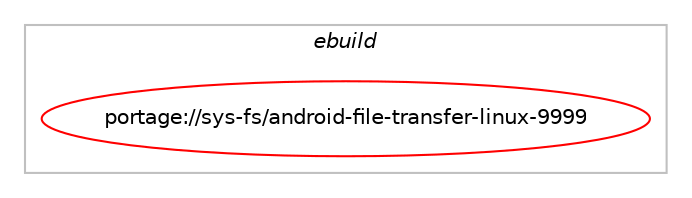 digraph prolog {

# *************
# Graph options
# *************

newrank=true;
concentrate=true;
compound=true;
graph [rankdir=LR,fontname=Helvetica,fontsize=10,ranksep=1.5];#, ranksep=2.5, nodesep=0.2];
edge  [arrowhead=vee];
node  [fontname=Helvetica,fontsize=10];

# **********
# The ebuild
# **********

subgraph cluster_leftcol {
color=gray;
label=<<i>ebuild</i>>;
id [label="portage://sys-fs/android-file-transfer-linux-9999", color=red, width=4, href="../sys-fs/android-file-transfer-linux-9999.svg"];
}

# ****************
# The dependencies
# ****************

subgraph cluster_midcol {
color=gray;
label=<<i>dependencies</i>>;
subgraph cluster_compile {
fillcolor="#eeeeee";
style=filled;
label=<<i>compile</i>>;
# *** BEGIN UNKNOWN DEPENDENCY TYPE (TODO) ***
# id -> equal(use_conditional_group(positive,fuse,portage://sys-fs/android-file-transfer-linux-9999,[package_dependency(portage://sys-fs/android-file-transfer-linux-9999,install,no,sys-fs,fuse,none,[,,],[slot(0)],[])]))
# *** END UNKNOWN DEPENDENCY TYPE (TODO) ***

# *** BEGIN UNKNOWN DEPENDENCY TYPE (TODO) ***
# id -> equal(use_conditional_group(positive,python,portage://sys-fs/android-file-transfer-linux-9999,[use_conditional_group(positive,python_single_target_python3_10,portage://sys-fs/android-file-transfer-linux-9999,[package_dependency(portage://sys-fs/android-file-transfer-linux-9999,install,no,dev-lang,python,none,[,,],[slot(3.10)],[])]),use_conditional_group(positive,python_single_target_python3_11,portage://sys-fs/android-file-transfer-linux-9999,[package_dependency(portage://sys-fs/android-file-transfer-linux-9999,install,no,dev-lang,python,none,[,,],[slot(3.11)],[])]),use_conditional_group(positive,python_single_target_python3_12,portage://sys-fs/android-file-transfer-linux-9999,[package_dependency(portage://sys-fs/android-file-transfer-linux-9999,install,no,dev-lang,python,none,[,,],[slot(3.12)],[])]),use_conditional_group(positive,python_single_target_python3_10,portage://sys-fs/android-file-transfer-linux-9999,[package_dependency(portage://sys-fs/android-file-transfer-linux-9999,install,no,dev-python,pybind11,none,[,,],[],[use(enable(python_targets_python3_10),negative)])]),use_conditional_group(positive,python_single_target_python3_11,portage://sys-fs/android-file-transfer-linux-9999,[package_dependency(portage://sys-fs/android-file-transfer-linux-9999,install,no,dev-python,pybind11,none,[,,],[],[use(enable(python_targets_python3_11),negative)])]),use_conditional_group(positive,python_single_target_python3_12,portage://sys-fs/android-file-transfer-linux-9999,[package_dependency(portage://sys-fs/android-file-transfer-linux-9999,install,no,dev-python,pybind11,none,[,,],[],[use(enable(python_targets_python3_12),negative)])])]))
# *** END UNKNOWN DEPENDENCY TYPE (TODO) ***

# *** BEGIN UNKNOWN DEPENDENCY TYPE (TODO) ***
# id -> equal(use_conditional_group(positive,qt5,portage://sys-fs/android-file-transfer-linux-9999,[package_dependency(portage://sys-fs/android-file-transfer-linux-9999,install,no,dev-qt,qtcore,none,[,,],[slot(5)],[]),package_dependency(portage://sys-fs/android-file-transfer-linux-9999,install,no,dev-qt,qtgui,none,[,,],[slot(5)],[]),package_dependency(portage://sys-fs/android-file-transfer-linux-9999,install,no,dev-qt,qtnetwork,none,[,,],[slot(5)],[]),package_dependency(portage://sys-fs/android-file-transfer-linux-9999,install,no,dev-qt,qtwidgets,none,[,,],[slot(5)],[])]))
# *** END UNKNOWN DEPENDENCY TYPE (TODO) ***

# *** BEGIN UNKNOWN DEPENDENCY TYPE (TODO) ***
# id -> equal(use_conditional_group(positive,taglib,portage://sys-fs/android-file-transfer-linux-9999,[package_dependency(portage://sys-fs/android-file-transfer-linux-9999,install,no,media-libs,taglib,none,[,,],[],[])]))
# *** END UNKNOWN DEPENDENCY TYPE (TODO) ***

# *** BEGIN UNKNOWN DEPENDENCY TYPE (TODO) ***
# id -> equal(use_conditional_group(positive,zune,portage://sys-fs/android-file-transfer-linux-9999,[package_dependency(portage://sys-fs/android-file-transfer-linux-9999,install,no,dev-libs,openssl,none,[,,],[slot(0),equal],[])]))
# *** END UNKNOWN DEPENDENCY TYPE (TODO) ***

# *** BEGIN UNKNOWN DEPENDENCY TYPE (TODO) ***
# id -> equal(package_dependency(portage://sys-fs/android-file-transfer-linux-9999,install,no,sys-apps,file,none,[,,],[],[]))
# *** END UNKNOWN DEPENDENCY TYPE (TODO) ***

# *** BEGIN UNKNOWN DEPENDENCY TYPE (TODO) ***
# id -> equal(package_dependency(portage://sys-fs/android-file-transfer-linux-9999,install,no,sys-libs,readline,none,[,,],[slot(0),equal],[]))
# *** END UNKNOWN DEPENDENCY TYPE (TODO) ***

}
subgraph cluster_compileandrun {
fillcolor="#eeeeee";
style=filled;
label=<<i>compile and run</i>>;
}
subgraph cluster_run {
fillcolor="#eeeeee";
style=filled;
label=<<i>run</i>>;
# *** BEGIN UNKNOWN DEPENDENCY TYPE (TODO) ***
# id -> equal(use_conditional_group(positive,fuse,portage://sys-fs/android-file-transfer-linux-9999,[package_dependency(portage://sys-fs/android-file-transfer-linux-9999,run,no,sys-fs,fuse,none,[,,],[slot(0)],[])]))
# *** END UNKNOWN DEPENDENCY TYPE (TODO) ***

# *** BEGIN UNKNOWN DEPENDENCY TYPE (TODO) ***
# id -> equal(use_conditional_group(positive,python,portage://sys-fs/android-file-transfer-linux-9999,[use_conditional_group(positive,python_single_target_python3_10,portage://sys-fs/android-file-transfer-linux-9999,[package_dependency(portage://sys-fs/android-file-transfer-linux-9999,run,no,dev-lang,python,none,[,,],[slot(3.10)],[])]),use_conditional_group(positive,python_single_target_python3_11,portage://sys-fs/android-file-transfer-linux-9999,[package_dependency(portage://sys-fs/android-file-transfer-linux-9999,run,no,dev-lang,python,none,[,,],[slot(3.11)],[])]),use_conditional_group(positive,python_single_target_python3_12,portage://sys-fs/android-file-transfer-linux-9999,[package_dependency(portage://sys-fs/android-file-transfer-linux-9999,run,no,dev-lang,python,none,[,,],[slot(3.12)],[])]),use_conditional_group(positive,python_single_target_python3_10,portage://sys-fs/android-file-transfer-linux-9999,[package_dependency(portage://sys-fs/android-file-transfer-linux-9999,run,no,dev-python,pybind11,none,[,,],[],[use(enable(python_targets_python3_10),negative)])]),use_conditional_group(positive,python_single_target_python3_11,portage://sys-fs/android-file-transfer-linux-9999,[package_dependency(portage://sys-fs/android-file-transfer-linux-9999,run,no,dev-python,pybind11,none,[,,],[],[use(enable(python_targets_python3_11),negative)])]),use_conditional_group(positive,python_single_target_python3_12,portage://sys-fs/android-file-transfer-linux-9999,[package_dependency(portage://sys-fs/android-file-transfer-linux-9999,run,no,dev-python,pybind11,none,[,,],[],[use(enable(python_targets_python3_12),negative)])])]))
# *** END UNKNOWN DEPENDENCY TYPE (TODO) ***

# *** BEGIN UNKNOWN DEPENDENCY TYPE (TODO) ***
# id -> equal(use_conditional_group(positive,qt5,portage://sys-fs/android-file-transfer-linux-9999,[package_dependency(portage://sys-fs/android-file-transfer-linux-9999,run,no,dev-qt,qtcore,none,[,,],[slot(5)],[]),package_dependency(portage://sys-fs/android-file-transfer-linux-9999,run,no,dev-qt,qtgui,none,[,,],[slot(5)],[]),package_dependency(portage://sys-fs/android-file-transfer-linux-9999,run,no,dev-qt,qtnetwork,none,[,,],[slot(5)],[]),package_dependency(portage://sys-fs/android-file-transfer-linux-9999,run,no,dev-qt,qtwidgets,none,[,,],[slot(5)],[])]))
# *** END UNKNOWN DEPENDENCY TYPE (TODO) ***

# *** BEGIN UNKNOWN DEPENDENCY TYPE (TODO) ***
# id -> equal(use_conditional_group(positive,taglib,portage://sys-fs/android-file-transfer-linux-9999,[package_dependency(portage://sys-fs/android-file-transfer-linux-9999,run,no,media-libs,taglib,none,[,,],[],[])]))
# *** END UNKNOWN DEPENDENCY TYPE (TODO) ***

# *** BEGIN UNKNOWN DEPENDENCY TYPE (TODO) ***
# id -> equal(use_conditional_group(positive,zune,portage://sys-fs/android-file-transfer-linux-9999,[package_dependency(portage://sys-fs/android-file-transfer-linux-9999,run,no,dev-libs,openssl,none,[,,],[slot(0),equal],[])]))
# *** END UNKNOWN DEPENDENCY TYPE (TODO) ***

# *** BEGIN UNKNOWN DEPENDENCY TYPE (TODO) ***
# id -> equal(package_dependency(portage://sys-fs/android-file-transfer-linux-9999,run,no,sys-apps,file,none,[,,],[],[]))
# *** END UNKNOWN DEPENDENCY TYPE (TODO) ***

# *** BEGIN UNKNOWN DEPENDENCY TYPE (TODO) ***
# id -> equal(package_dependency(portage://sys-fs/android-file-transfer-linux-9999,run,no,sys-libs,readline,none,[,,],[slot(0),equal],[]))
# *** END UNKNOWN DEPENDENCY TYPE (TODO) ***

}
}

# **************
# The candidates
# **************

subgraph cluster_choices {
rank=same;
color=gray;
label=<<i>candidates</i>>;

}

}
